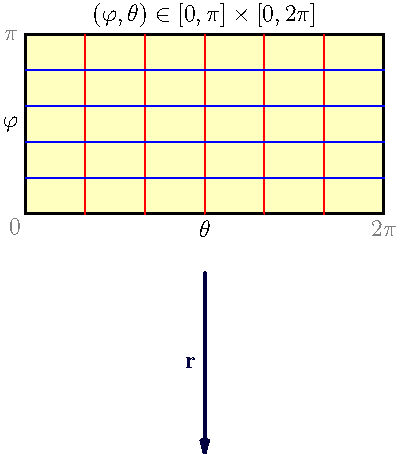 size(8cm);
usepackage("amsmath");

filldraw(box((0,0),(6,3)), paleyellow, black+1.2);

for (int i=1; i<=5; ++i) {
  draw((i,0)--(i,3), red);
}


for (int i=1; i<=4; ++i) {
  draw((0,3*i/5)--(6,3*i/5), blue);
}
label("$\varphi$", (0,1.5), dir(180));
label("$\theta$", (3,0), dir(-90));
label("$0$", (0,0), dir(225), grey);
label("$\pi$", (0,3), dir(180), grey);
label("$2\pi$", (6,0), dir(-90), grey);

label("$(\varphi, \theta) \in [0,\pi] \times [0,2\pi]$", (3,3), dir(90));

draw("$\mathbf{r}$", (3,-1)--(3,-4), darkblue+1.5, EndArrow(6));
